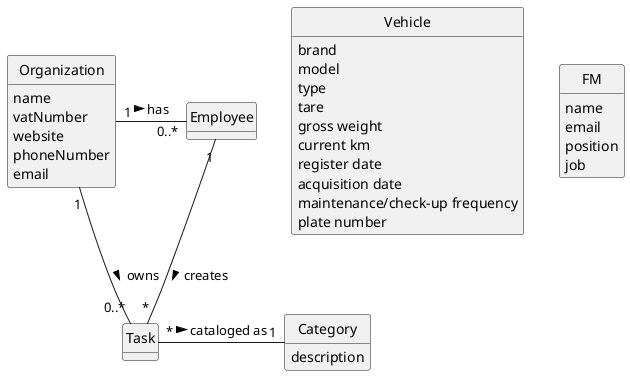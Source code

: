 @startuml
skinparam monochrome true
skinparam packageStyle rectangle
skinparam shadowing false

'left to right direction

skinparam classAttributeIconSize 0

hide circle
hide methods

'title Domain Model

'class Platform {
'  -description
'}

class Organization {
    name
    vatNumber
    website
    phoneNumber
    email
}

class Vehicle {
    brand
    model
    type
    tare
    gross weight
    current km
    register date
    acquisition date
    maintenance/check-up frequency
    plate number
}

class Category {
    description
}

class FM {
    name
    email
    position
    job
}

'class User {
'    name
'    email
'    password
'}

'Platform "1" -- "*" Organization : has registered >
'Platform "1" -- "*" Category : defines >
Organization "1" - "0..*" Employee : has >
Organization "1" - "0..*" Task: owns >
'Task "*" -- "1" Employee: created by >
Employee "1" -- "*" Task : creates >
'Employee "0..1" -- "1" User: acts as >
Task "*" - "1" Category: cataloged as >
@enduml